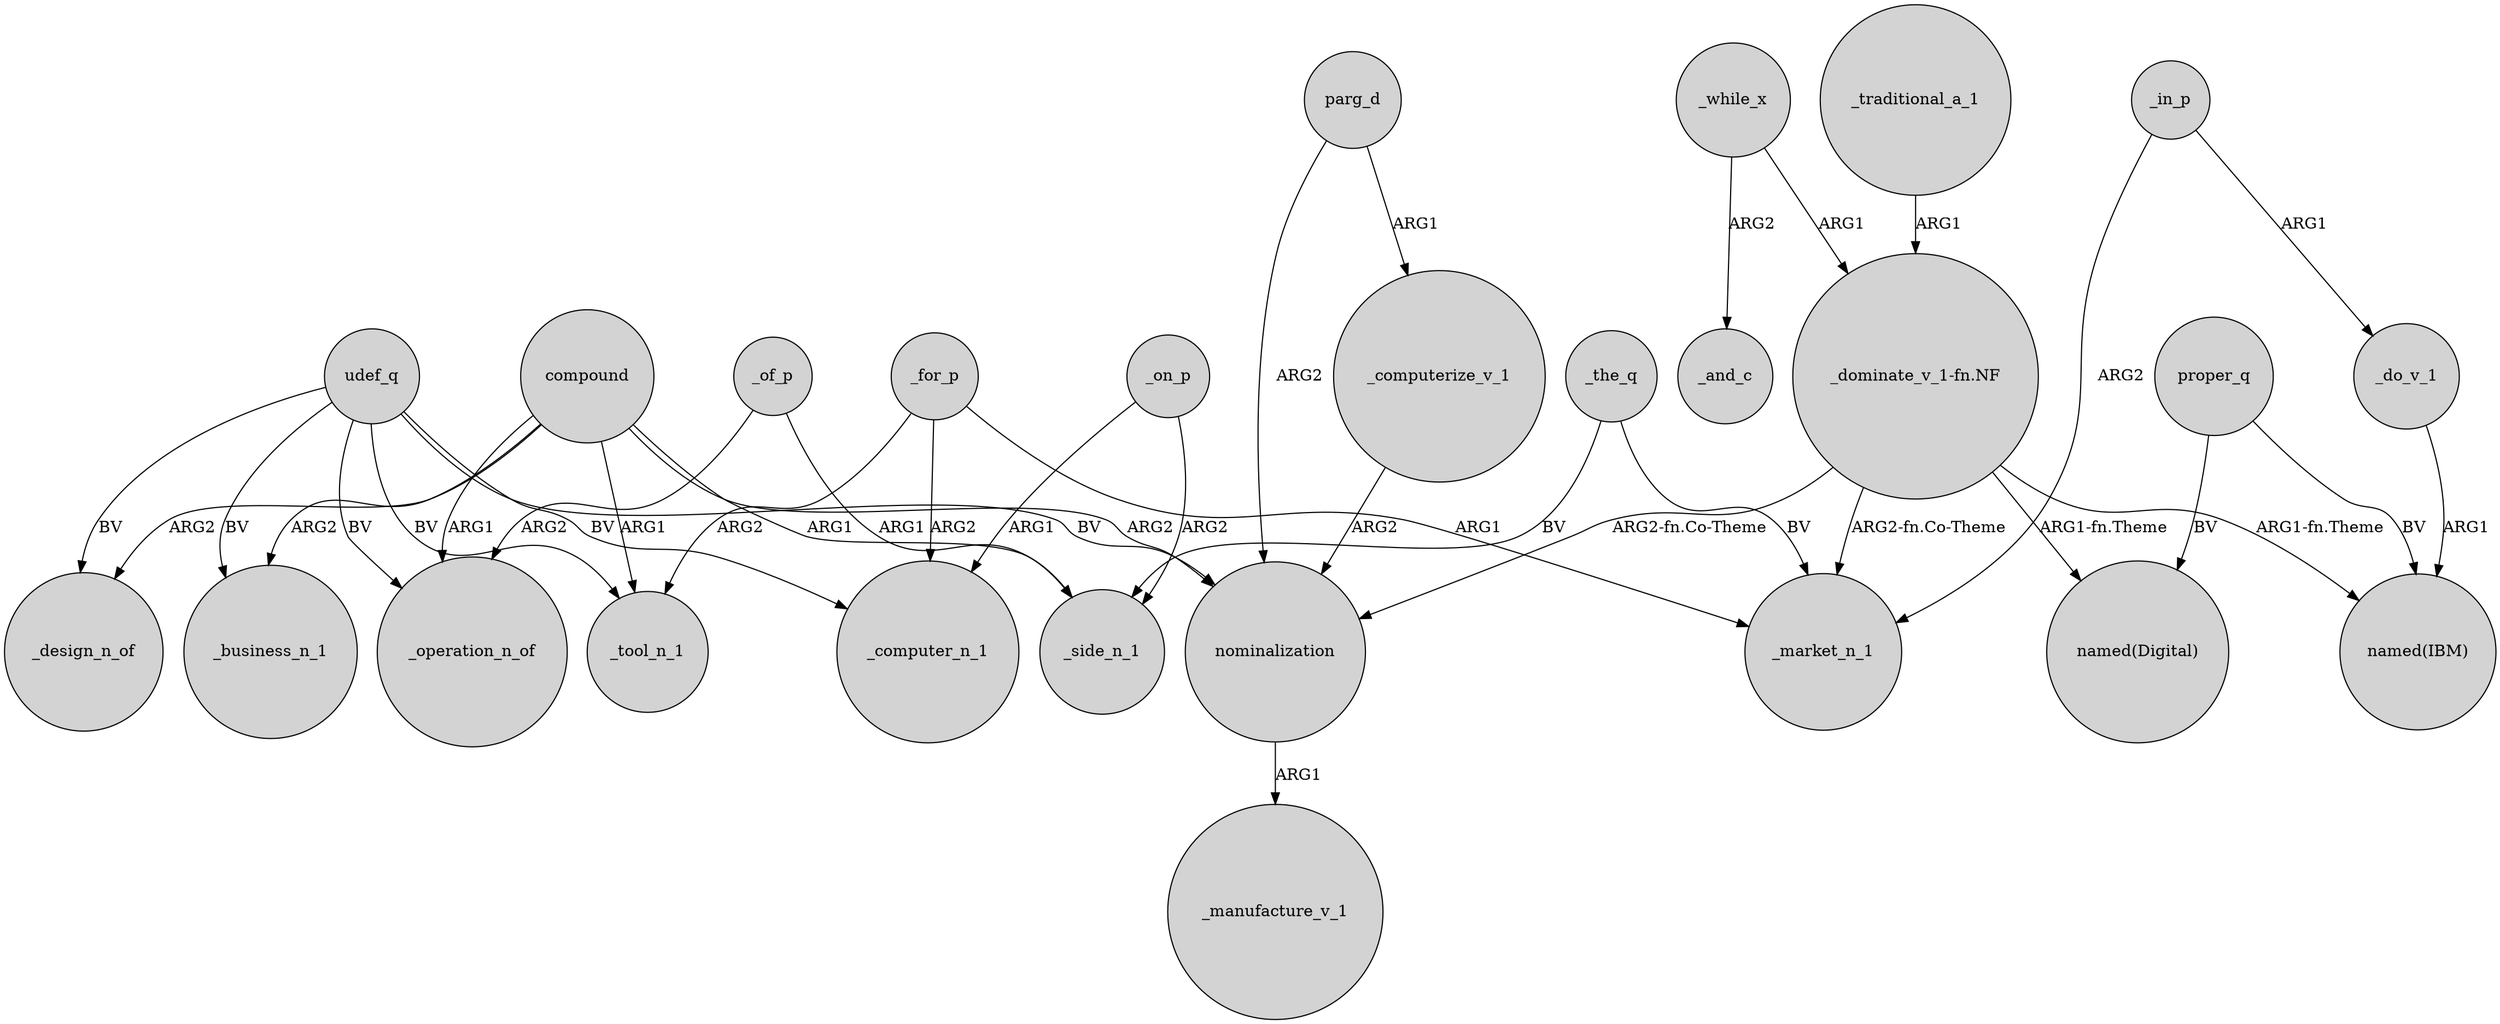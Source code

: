 digraph {
	node [shape=circle style=filled]
	compound -> _operation_n_of [label=ARG1]
	"_dominate_v_1-fn.NF" -> "named(IBM)" [label="ARG1-fn.Theme"]
	"_dominate_v_1-fn.NF" -> _market_n_1 [label="ARG2-fn.Co-Theme"]
	_the_q -> _side_n_1 [label=BV]
	_traditional_a_1 -> "_dominate_v_1-fn.NF" [label=ARG1]
	_in_p -> _do_v_1 [label=ARG1]
	nominalization -> _manufacture_v_1 [label=ARG1]
	proper_q -> "named(IBM)" [label=BV]
	_while_x -> _and_c [label=ARG2]
	compound -> nominalization [label=ARG2]
	udef_q -> _tool_n_1 [label=BV]
	_for_p -> _market_n_1 [label=ARG1]
	udef_q -> _computer_n_1 [label=BV]
	"_dominate_v_1-fn.NF" -> nominalization [label="ARG2-fn.Co-Theme"]
	_on_p -> _computer_n_1 [label=ARG1]
	compound -> _design_n_of [label=ARG2]
	_for_p -> _tool_n_1 [label=ARG2]
	proper_q -> "named(Digital)" [label=BV]
	parg_d -> nominalization [label=ARG2]
	_on_p -> _side_n_1 [label=ARG2]
	_computerize_v_1 -> nominalization [label=ARG2]
	compound -> _business_n_1 [label=ARG2]
	udef_q -> nominalization [label=BV]
	_of_p -> _side_n_1 [label=ARG1]
	_while_x -> "_dominate_v_1-fn.NF" [label=ARG1]
	udef_q -> _design_n_of [label=BV]
	"_dominate_v_1-fn.NF" -> "named(Digital)" [label="ARG1-fn.Theme"]
	_do_v_1 -> "named(IBM)" [label=ARG1]
	udef_q -> _business_n_1 [label=BV]
	_in_p -> _market_n_1 [label=ARG2]
	_of_p -> _operation_n_of [label=ARG2]
	_the_q -> _market_n_1 [label=BV]
	parg_d -> _computerize_v_1 [label=ARG1]
	compound -> _tool_n_1 [label=ARG1]
	udef_q -> _operation_n_of [label=BV]
	compound -> _side_n_1 [label=ARG1]
	_for_p -> _computer_n_1 [label=ARG2]
}
